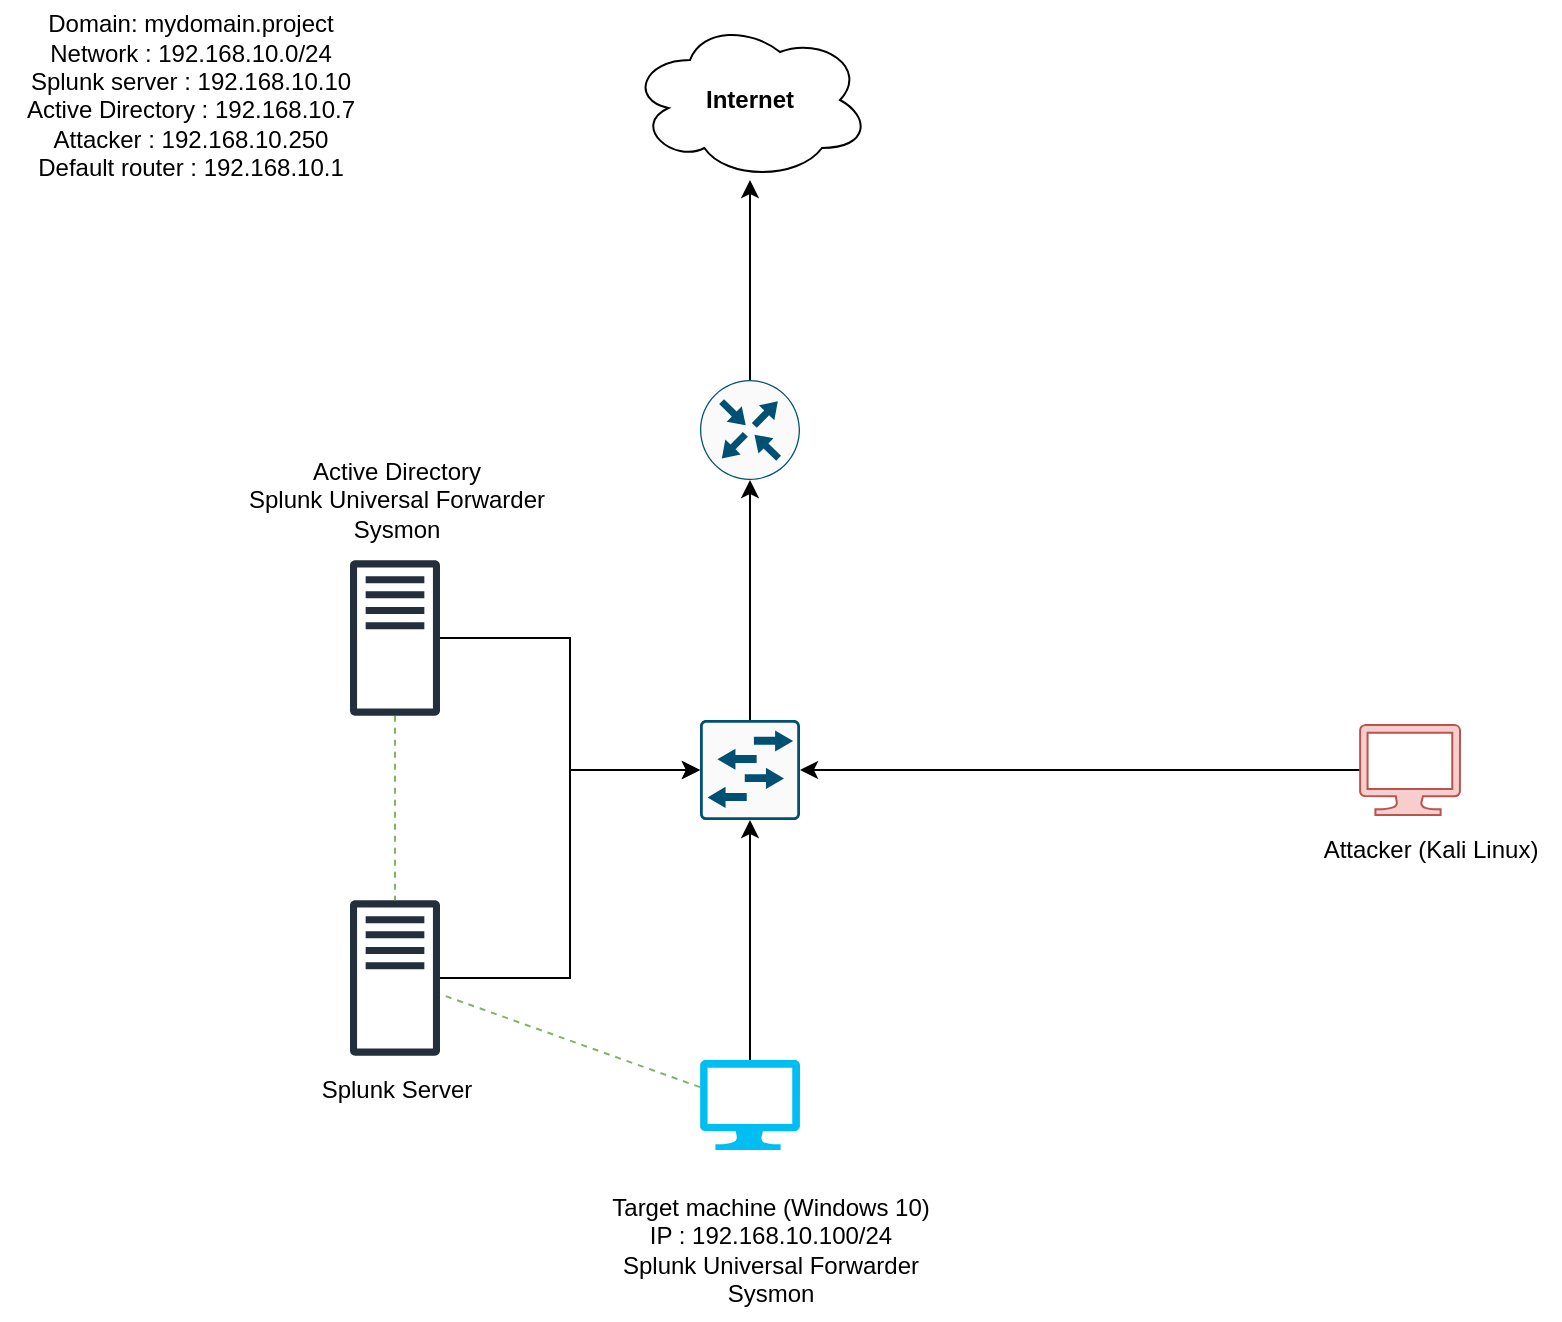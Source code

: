 <mxfile version="24.7.17">
  <diagram name="Page-1" id="ntQrlPH7C8MF4WyNAdyh">
    <mxGraphModel dx="1290" dy="522" grid="1" gridSize="10" guides="1" tooltips="1" connect="1" arrows="1" fold="1" page="1" pageScale="1" pageWidth="850" pageHeight="1100" math="0" shadow="0">
      <root>
        <mxCell id="0" />
        <mxCell id="1" parent="0" />
        <mxCell id="yliCuPorpiqj2RYnoDID-1" value="" style="sketch=0;outlineConnect=0;fontColor=#232F3E;gradientColor=none;fillColor=#232F3D;strokeColor=none;dashed=0;verticalLabelPosition=bottom;verticalAlign=top;align=center;html=1;fontSize=12;fontStyle=0;aspect=fixed;pointerEvents=1;shape=mxgraph.aws4.traditional_server;" parent="1" vertex="1">
          <mxGeometry x="215" y="460" width="45" height="78" as="geometry" />
        </mxCell>
        <mxCell id="yliCuPorpiqj2RYnoDID-20" style="rounded=0;orthogonalLoop=1;jettySize=auto;html=1;endArrow=none;endFill=0;dashed=1;fillColor=#d5e8d4;strokeColor=#82b366;" parent="1" source="yliCuPorpiqj2RYnoDID-2" target="yliCuPorpiqj2RYnoDID-1" edge="1">
          <mxGeometry relative="1" as="geometry" />
        </mxCell>
        <mxCell id="yliCuPorpiqj2RYnoDID-2" value="" style="sketch=0;outlineConnect=0;fontColor=#232F3E;gradientColor=none;fillColor=#232F3D;strokeColor=none;dashed=0;verticalLabelPosition=bottom;verticalAlign=top;align=center;html=1;fontSize=12;fontStyle=0;aspect=fixed;pointerEvents=1;shape=mxgraph.aws4.traditional_server;" parent="1" vertex="1">
          <mxGeometry x="215" y="290" width="45" height="78" as="geometry" />
        </mxCell>
        <mxCell id="yliCuPorpiqj2RYnoDID-19" style="rounded=0;orthogonalLoop=1;jettySize=auto;html=1;startArrow=none;startFill=0;dashed=1;endArrow=none;endFill=0;fillColor=#d5e8d4;strokeColor=#82b366;" parent="1" source="yliCuPorpiqj2RYnoDID-3" target="yliCuPorpiqj2RYnoDID-1" edge="1">
          <mxGeometry relative="1" as="geometry" />
        </mxCell>
        <mxCell id="yliCuPorpiqj2RYnoDID-3" value="" style="verticalLabelPosition=bottom;html=1;verticalAlign=top;align=center;strokeColor=none;fillColor=#00BEF2;shape=mxgraph.azure.computer;pointerEvents=1;" parent="1" vertex="1">
          <mxGeometry x="390" y="540" width="50" height="45" as="geometry" />
        </mxCell>
        <mxCell id="yliCuPorpiqj2RYnoDID-11" style="edgeStyle=orthogonalEdgeStyle;rounded=0;orthogonalLoop=1;jettySize=auto;html=1;entryX=1;entryY=0.5;entryDx=0;entryDy=0;entryPerimeter=0;" parent="1" source="yliCuPorpiqj2RYnoDID-4" target="yliCuPorpiqj2RYnoDID-5" edge="1">
          <mxGeometry relative="1" as="geometry">
            <mxPoint x="450" y="360" as="targetPoint" />
          </mxGeometry>
        </mxCell>
        <mxCell id="yliCuPorpiqj2RYnoDID-4" value="" style="verticalLabelPosition=bottom;html=1;verticalAlign=top;align=center;strokeColor=#b85450;fillColor=#f8cecc;shape=mxgraph.azure.computer;pointerEvents=1;" parent="1" vertex="1">
          <mxGeometry x="720" y="372.5" width="50" height="45" as="geometry" />
        </mxCell>
        <mxCell id="yliCuPorpiqj2RYnoDID-12" style="edgeStyle=orthogonalEdgeStyle;rounded=0;orthogonalLoop=1;jettySize=auto;html=1;" parent="1" source="yliCuPorpiqj2RYnoDID-5" target="yliCuPorpiqj2RYnoDID-6" edge="1">
          <mxGeometry relative="1" as="geometry" />
        </mxCell>
        <mxCell id="yliCuPorpiqj2RYnoDID-5" value="" style="sketch=0;points=[[0.015,0.015,0],[0.985,0.015,0],[0.985,0.985,0],[0.015,0.985,0],[0.25,0,0],[0.5,0,0],[0.75,0,0],[1,0.25,0],[1,0.5,0],[1,0.75,0],[0.75,1,0],[0.5,1,0],[0.25,1,0],[0,0.75,0],[0,0.5,0],[0,0.25,0]];verticalLabelPosition=bottom;html=1;verticalAlign=top;aspect=fixed;align=center;pointerEvents=1;shape=mxgraph.cisco19.rect;prIcon=l2_switch;fillColor=#FAFAFA;strokeColor=#005073;" parent="1" vertex="1">
          <mxGeometry x="390" y="370" width="50" height="50" as="geometry" />
        </mxCell>
        <mxCell id="yliCuPorpiqj2RYnoDID-6" value="" style="sketch=0;points=[[0.5,0,0],[1,0.5,0],[0.5,1,0],[0,0.5,0],[0.145,0.145,0],[0.856,0.145,0],[0.855,0.856,0],[0.145,0.855,0]];verticalLabelPosition=bottom;html=1;verticalAlign=top;aspect=fixed;align=center;pointerEvents=1;shape=mxgraph.cisco19.rect;prIcon=router;fillColor=#FAFAFA;strokeColor=#005073;" parent="1" vertex="1">
          <mxGeometry x="390" y="200" width="50" height="50" as="geometry" />
        </mxCell>
        <mxCell id="yliCuPorpiqj2RYnoDID-7" value="&lt;b&gt;Internet&lt;/b&gt;" style="ellipse;shape=cloud;whiteSpace=wrap;html=1;" parent="1" vertex="1">
          <mxGeometry x="355" y="20" width="120" height="80" as="geometry" />
        </mxCell>
        <mxCell id="yliCuPorpiqj2RYnoDID-8" style="edgeStyle=orthogonalEdgeStyle;rounded=0;orthogonalLoop=1;jettySize=auto;html=1;entryX=0;entryY=0.5;entryDx=0;entryDy=0;entryPerimeter=0;" parent="1" source="yliCuPorpiqj2RYnoDID-2" target="yliCuPorpiqj2RYnoDID-5" edge="1">
          <mxGeometry relative="1" as="geometry" />
        </mxCell>
        <mxCell id="yliCuPorpiqj2RYnoDID-9" style="edgeStyle=orthogonalEdgeStyle;rounded=0;orthogonalLoop=1;jettySize=auto;html=1;entryX=0;entryY=0.5;entryDx=0;entryDy=0;entryPerimeter=0;" parent="1" source="yliCuPorpiqj2RYnoDID-1" target="yliCuPorpiqj2RYnoDID-5" edge="1">
          <mxGeometry relative="1" as="geometry" />
        </mxCell>
        <mxCell id="yliCuPorpiqj2RYnoDID-10" style="edgeStyle=orthogonalEdgeStyle;rounded=0;orthogonalLoop=1;jettySize=auto;html=1;entryX=0.5;entryY=1;entryDx=0;entryDy=0;entryPerimeter=0;" parent="1" source="yliCuPorpiqj2RYnoDID-3" target="yliCuPorpiqj2RYnoDID-5" edge="1">
          <mxGeometry relative="1" as="geometry" />
        </mxCell>
        <mxCell id="yliCuPorpiqj2RYnoDID-14" value="Domain: mydomain.project&lt;div&gt;Network : 192.168.10.0/24&lt;/div&gt;&lt;div&gt;Splunk server : 192.168.10.10&lt;/div&gt;&lt;div&gt;Active Directory : 192.168.10.7&lt;/div&gt;&lt;div&gt;Attacker : 192.168.10.250&lt;/div&gt;&lt;div&gt;Default router : 192.168.10.1&lt;/div&gt;&lt;div&gt;&lt;br&gt;&lt;/div&gt;" style="text;html=1;align=center;verticalAlign=middle;resizable=0;points=[];autosize=1;strokeColor=none;fillColor=none;" parent="1" vertex="1">
          <mxGeometry x="40" y="10" width="190" height="110" as="geometry" />
        </mxCell>
        <mxCell id="yliCuPorpiqj2RYnoDID-15" value="Splunk Server" style="text;html=1;align=center;verticalAlign=middle;resizable=0;points=[];autosize=1;strokeColor=none;fillColor=none;" parent="1" vertex="1">
          <mxGeometry x="187.5" y="540" width="100" height="30" as="geometry" />
        </mxCell>
        <mxCell id="yliCuPorpiqj2RYnoDID-16" value="Active Directory&lt;div&gt;Splunk Universal Forwarder&lt;/div&gt;&lt;div&gt;Sysmon&lt;/div&gt;" style="text;html=1;align=center;verticalAlign=middle;resizable=0;points=[];autosize=1;strokeColor=none;fillColor=none;" parent="1" vertex="1">
          <mxGeometry x="152.5" y="230" width="170" height="60" as="geometry" />
        </mxCell>
        <mxCell id="yliCuPorpiqj2RYnoDID-17" value="Attacker (Kali Linux)" style="text;html=1;align=center;verticalAlign=middle;resizable=0;points=[];autosize=1;strokeColor=none;fillColor=none;" parent="1" vertex="1">
          <mxGeometry x="690" y="420" width="130" height="30" as="geometry" />
        </mxCell>
        <mxCell id="yliCuPorpiqj2RYnoDID-18" value="Target machine (Windows 10)&lt;div&gt;IP : 192.168.10.100/24&lt;/div&gt;&lt;div&gt;Splunk Universal Forwarder&lt;/div&gt;&lt;div&gt;Sysmon&lt;/div&gt;" style="text;html=1;align=center;verticalAlign=middle;resizable=0;points=[];autosize=1;strokeColor=none;fillColor=none;" parent="1" vertex="1">
          <mxGeometry x="335" y="600" width="180" height="70" as="geometry" />
        </mxCell>
        <mxCell id="yliCuPorpiqj2RYnoDID-22" style="edgeStyle=orthogonalEdgeStyle;rounded=0;orthogonalLoop=1;jettySize=auto;html=1;" parent="1" source="yliCuPorpiqj2RYnoDID-6" target="yliCuPorpiqj2RYnoDID-7" edge="1">
          <mxGeometry relative="1" as="geometry">
            <mxPoint x="415" y="200" as="targetPoint" />
          </mxGeometry>
        </mxCell>
      </root>
    </mxGraphModel>
  </diagram>
</mxfile>
